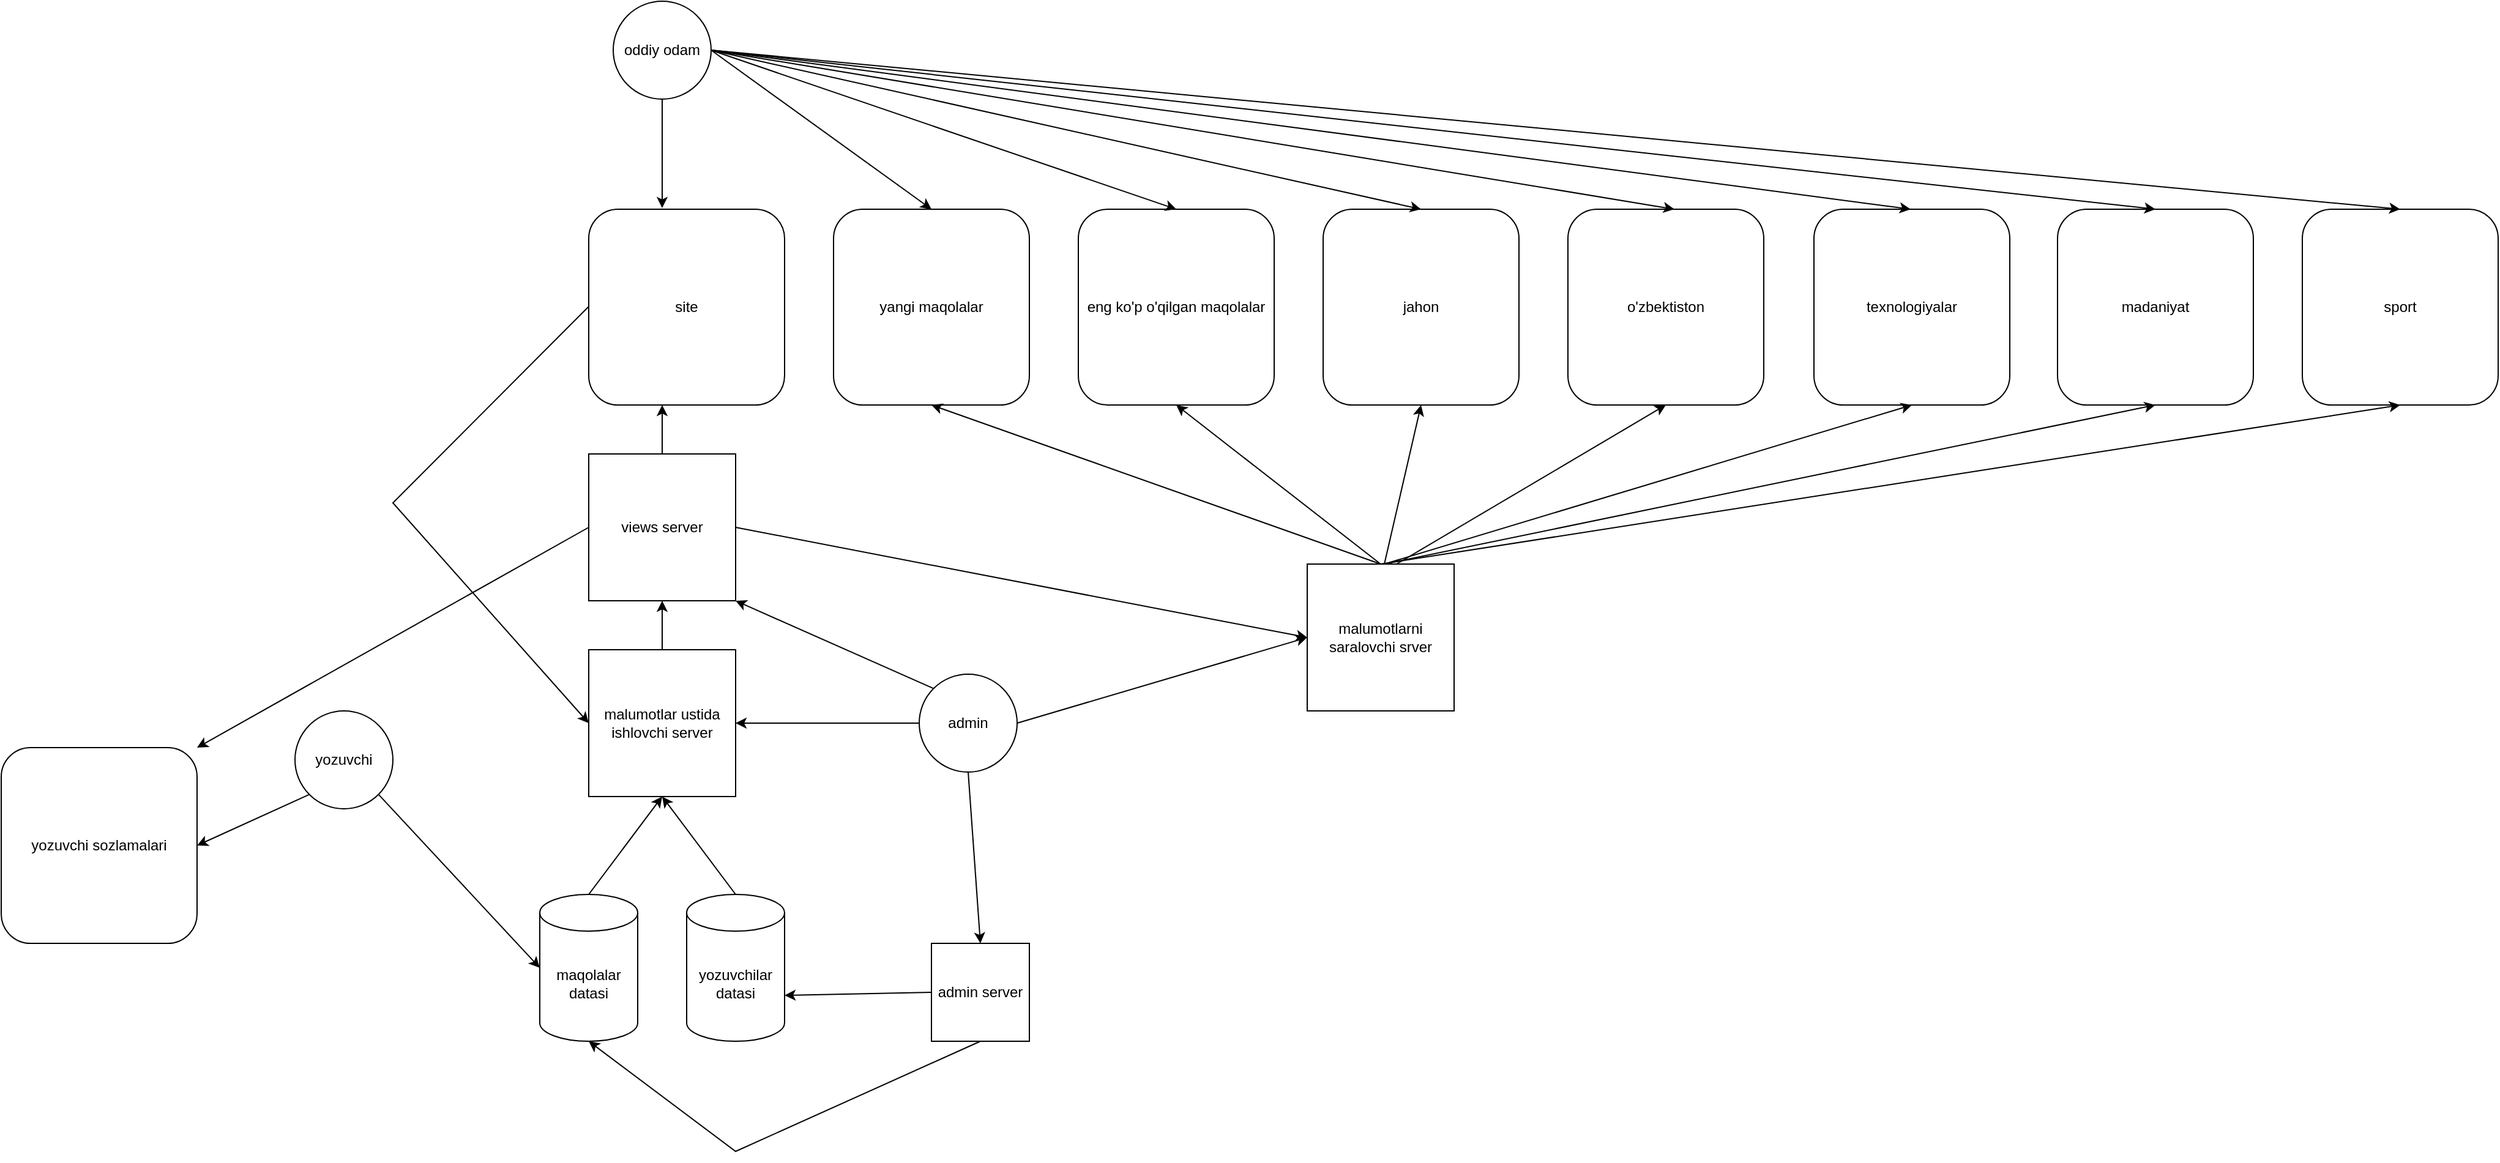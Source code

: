 <mxfile version="24.7.7">
  <diagram id="C5RBs43oDa-KdzZeNtuy" name="Page-1">
    <mxGraphModel dx="3827" dy="2783" grid="1" gridSize="10" guides="1" tooltips="1" connect="1" arrows="1" fold="1" page="1" pageScale="1" pageWidth="827" pageHeight="1169" math="0" shadow="0">
      <root>
        <mxCell id="WIyWlLk6GJQsqaUBKTNV-0" />
        <mxCell id="WIyWlLk6GJQsqaUBKTNV-1" parent="WIyWlLk6GJQsqaUBKTNV-0" />
        <mxCell id="60q1w9pdsrjlK-V5Ri4q-0" value="maqolalar datasi" style="shape=cylinder3;whiteSpace=wrap;html=1;boundedLbl=1;backgroundOutline=1;size=15;" vertex="1" parent="WIyWlLk6GJQsqaUBKTNV-1">
          <mxGeometry x="200" y="120" width="80" height="120" as="geometry" />
        </mxCell>
        <mxCell id="60q1w9pdsrjlK-V5Ri4q-1" value="yozuvchilar datasi" style="shape=cylinder3;whiteSpace=wrap;html=1;boundedLbl=1;backgroundOutline=1;size=15;" vertex="1" parent="WIyWlLk6GJQsqaUBKTNV-1">
          <mxGeometry x="320" y="120" width="80" height="120" as="geometry" />
        </mxCell>
        <mxCell id="60q1w9pdsrjlK-V5Ri4q-3" value="malumotlar ustida ishlovchi server" style="whiteSpace=wrap;html=1;aspect=fixed;" vertex="1" parent="WIyWlLk6GJQsqaUBKTNV-1">
          <mxGeometry x="240" y="-80" width="120" height="120" as="geometry" />
        </mxCell>
        <mxCell id="60q1w9pdsrjlK-V5Ri4q-4" value="" style="endArrow=classic;html=1;rounded=0;entryX=0.5;entryY=1;entryDx=0;entryDy=0;" edge="1" parent="WIyWlLk6GJQsqaUBKTNV-1" target="60q1w9pdsrjlK-V5Ri4q-3">
          <mxGeometry width="50" height="50" relative="1" as="geometry">
            <mxPoint x="240" y="120" as="sourcePoint" />
            <mxPoint x="290" y="70" as="targetPoint" />
          </mxGeometry>
        </mxCell>
        <mxCell id="60q1w9pdsrjlK-V5Ri4q-5" value="" style="endArrow=classic;html=1;rounded=0;entryX=0.5;entryY=1;entryDx=0;entryDy=0;exitX=0.5;exitY=0;exitDx=0;exitDy=0;exitPerimeter=0;" edge="1" parent="WIyWlLk6GJQsqaUBKTNV-1" source="60q1w9pdsrjlK-V5Ri4q-1" target="60q1w9pdsrjlK-V5Ri4q-3">
          <mxGeometry width="50" height="50" relative="1" as="geometry">
            <mxPoint x="430" y="100" as="sourcePoint" />
            <mxPoint x="480" y="50" as="targetPoint" />
          </mxGeometry>
        </mxCell>
        <mxCell id="60q1w9pdsrjlK-V5Ri4q-6" value="admin" style="ellipse;whiteSpace=wrap;html=1;aspect=fixed;" vertex="1" parent="WIyWlLk6GJQsqaUBKTNV-1">
          <mxGeometry x="510" y="-60" width="80" height="80" as="geometry" />
        </mxCell>
        <mxCell id="60q1w9pdsrjlK-V5Ri4q-7" value="" style="endArrow=classic;html=1;rounded=0;entryX=1;entryY=0.5;entryDx=0;entryDy=0;exitX=0;exitY=0.5;exitDx=0;exitDy=0;" edge="1" parent="WIyWlLk6GJQsqaUBKTNV-1" source="60q1w9pdsrjlK-V5Ri4q-6" target="60q1w9pdsrjlK-V5Ri4q-3">
          <mxGeometry width="50" height="50" relative="1" as="geometry">
            <mxPoint x="400" y="30" as="sourcePoint" />
            <mxPoint x="450" y="-20" as="targetPoint" />
          </mxGeometry>
        </mxCell>
        <mxCell id="60q1w9pdsrjlK-V5Ri4q-11" value="views server" style="whiteSpace=wrap;html=1;aspect=fixed;" vertex="1" parent="WIyWlLk6GJQsqaUBKTNV-1">
          <mxGeometry x="240" y="-240" width="120" height="120" as="geometry" />
        </mxCell>
        <mxCell id="60q1w9pdsrjlK-V5Ri4q-14" value="" style="endArrow=classic;html=1;rounded=0;entryX=0.5;entryY=1;entryDx=0;entryDy=0;exitX=0.5;exitY=0;exitDx=0;exitDy=0;" edge="1" parent="WIyWlLk6GJQsqaUBKTNV-1" source="60q1w9pdsrjlK-V5Ri4q-3" target="60q1w9pdsrjlK-V5Ri4q-11">
          <mxGeometry width="50" height="50" relative="1" as="geometry">
            <mxPoint x="300" y="-90" as="sourcePoint" />
            <mxPoint x="340" y="-130" as="targetPoint" />
          </mxGeometry>
        </mxCell>
        <mxCell id="60q1w9pdsrjlK-V5Ri4q-15" value="" style="endArrow=classic;html=1;rounded=0;" edge="1" parent="WIyWlLk6GJQsqaUBKTNV-1">
          <mxGeometry width="50" height="50" relative="1" as="geometry">
            <mxPoint x="300" y="-240" as="sourcePoint" />
            <mxPoint x="300" y="-280" as="targetPoint" />
          </mxGeometry>
        </mxCell>
        <mxCell id="60q1w9pdsrjlK-V5Ri4q-16" value="" style="endArrow=classic;html=1;rounded=0;entryX=1;entryY=0.5;entryDx=0;entryDy=0;exitX=0;exitY=0;exitDx=0;exitDy=0;" edge="1" parent="WIyWlLk6GJQsqaUBKTNV-1" source="60q1w9pdsrjlK-V5Ri4q-6">
          <mxGeometry width="50" height="50" relative="1" as="geometry">
            <mxPoint x="550" as="sourcePoint" />
            <mxPoint x="360" y="-120" as="targetPoint" />
          </mxGeometry>
        </mxCell>
        <mxCell id="60q1w9pdsrjlK-V5Ri4q-18" value="" style="endArrow=classic;html=1;rounded=0;entryX=0;entryY=0.5;entryDx=0;entryDy=0;exitX=0;exitY=0.5;exitDx=0;exitDy=0;" edge="1" parent="WIyWlLk6GJQsqaUBKTNV-1" target="60q1w9pdsrjlK-V5Ri4q-3">
          <mxGeometry width="50" height="50" relative="1" as="geometry">
            <mxPoint x="240" y="-360.5" as="sourcePoint" />
            <mxPoint x="150" y="-250" as="targetPoint" />
            <Array as="points">
              <mxPoint x="80" y="-200" />
            </Array>
          </mxGeometry>
        </mxCell>
        <mxCell id="60q1w9pdsrjlK-V5Ri4q-19" value="admin server" style="whiteSpace=wrap;html=1;aspect=fixed;" vertex="1" parent="WIyWlLk6GJQsqaUBKTNV-1">
          <mxGeometry x="520" y="160" width="80" height="80" as="geometry" />
        </mxCell>
        <mxCell id="60q1w9pdsrjlK-V5Ri4q-20" value="" style="endArrow=classic;html=1;rounded=0;entryX=1;entryY=0;entryDx=0;entryDy=82.5;entryPerimeter=0;exitX=0;exitY=0.5;exitDx=0;exitDy=0;" edge="1" parent="WIyWlLk6GJQsqaUBKTNV-1" source="60q1w9pdsrjlK-V5Ri4q-19" target="60q1w9pdsrjlK-V5Ri4q-1">
          <mxGeometry width="50" height="50" relative="1" as="geometry">
            <mxPoint x="470" y="110" as="sourcePoint" />
            <mxPoint x="520" y="60" as="targetPoint" />
          </mxGeometry>
        </mxCell>
        <mxCell id="60q1w9pdsrjlK-V5Ri4q-21" value="" style="endArrow=classic;html=1;rounded=0;entryX=0.5;entryY=1;entryDx=0;entryDy=0;entryPerimeter=0;exitX=0.5;exitY=1;exitDx=0;exitDy=0;" edge="1" parent="WIyWlLk6GJQsqaUBKTNV-1" source="60q1w9pdsrjlK-V5Ri4q-19" target="60q1w9pdsrjlK-V5Ri4q-0">
          <mxGeometry width="50" height="50" relative="1" as="geometry">
            <mxPoint x="480" y="430" as="sourcePoint" />
            <mxPoint x="440" y="340" as="targetPoint" />
            <Array as="points">
              <mxPoint x="360" y="330" />
            </Array>
          </mxGeometry>
        </mxCell>
        <mxCell id="60q1w9pdsrjlK-V5Ri4q-22" value="" style="endArrow=classic;html=1;rounded=0;entryX=0.5;entryY=0;entryDx=0;entryDy=0;exitX=0.5;exitY=1;exitDx=0;exitDy=0;" edge="1" parent="WIyWlLk6GJQsqaUBKTNV-1" source="60q1w9pdsrjlK-V5Ri4q-6" target="60q1w9pdsrjlK-V5Ri4q-19">
          <mxGeometry width="50" height="50" relative="1" as="geometry">
            <mxPoint x="670" y="120" as="sourcePoint" />
            <mxPoint x="720" y="70" as="targetPoint" />
          </mxGeometry>
        </mxCell>
        <mxCell id="60q1w9pdsrjlK-V5Ri4q-23" value="yozuvchi" style="ellipse;whiteSpace=wrap;html=1;aspect=fixed;" vertex="1" parent="WIyWlLk6GJQsqaUBKTNV-1">
          <mxGeometry y="-30" width="80" height="80" as="geometry" />
        </mxCell>
        <mxCell id="60q1w9pdsrjlK-V5Ri4q-24" value="oddiy odam" style="ellipse;whiteSpace=wrap;html=1;aspect=fixed;" vertex="1" parent="WIyWlLk6GJQsqaUBKTNV-1">
          <mxGeometry x="260" y="-610" width="80" height="80" as="geometry" />
        </mxCell>
        <mxCell id="60q1w9pdsrjlK-V5Ri4q-25" value="" style="endArrow=classic;html=1;rounded=0;entryX=0.5;entryY=0;entryDx=0;entryDy=0;exitX=0.5;exitY=1;exitDx=0;exitDy=0;" edge="1" parent="WIyWlLk6GJQsqaUBKTNV-1" source="60q1w9pdsrjlK-V5Ri4q-24">
          <mxGeometry width="50" height="50" relative="1" as="geometry">
            <mxPoint x="450" y="-510" as="sourcePoint" />
            <mxPoint x="300" y="-441.0" as="targetPoint" />
          </mxGeometry>
        </mxCell>
        <mxCell id="60q1w9pdsrjlK-V5Ri4q-26" value="" style="endArrow=classic;html=1;rounded=0;exitX=1;exitY=1;exitDx=0;exitDy=0;entryX=0;entryY=0.5;entryDx=0;entryDy=0;entryPerimeter=0;" edge="1" parent="WIyWlLk6GJQsqaUBKTNV-1" source="60q1w9pdsrjlK-V5Ri4q-23" target="60q1w9pdsrjlK-V5Ri4q-0">
          <mxGeometry width="50" height="50" relative="1" as="geometry">
            <mxPoint x="60" y="290" as="sourcePoint" />
            <mxPoint x="110" y="240" as="targetPoint" />
          </mxGeometry>
        </mxCell>
        <mxCell id="60q1w9pdsrjlK-V5Ri4q-29" value="" style="endArrow=classic;html=1;rounded=0;entryX=1;entryY=0.5;entryDx=0;entryDy=0;exitX=0;exitY=1;exitDx=0;exitDy=0;" edge="1" parent="WIyWlLk6GJQsqaUBKTNV-1" source="60q1w9pdsrjlK-V5Ri4q-23" target="60q1w9pdsrjlK-V5Ri4q-30">
          <mxGeometry width="50" height="50" relative="1" as="geometry">
            <mxPoint y="-18" as="sourcePoint" />
            <mxPoint x="-62" y="-125" as="targetPoint" />
          </mxGeometry>
        </mxCell>
        <mxCell id="60q1w9pdsrjlK-V5Ri4q-30" value="yozuvchi sozlamalari" style="rounded=1;whiteSpace=wrap;html=1;" vertex="1" parent="WIyWlLk6GJQsqaUBKTNV-1">
          <mxGeometry x="-240" width="160" height="160" as="geometry" />
        </mxCell>
        <mxCell id="60q1w9pdsrjlK-V5Ri4q-31" value="" style="endArrow=classic;html=1;rounded=0;exitX=0;exitY=0.5;exitDx=0;exitDy=0;entryX=1;entryY=0;entryDx=0;entryDy=0;" edge="1" parent="WIyWlLk6GJQsqaUBKTNV-1" source="60q1w9pdsrjlK-V5Ri4q-11" target="60q1w9pdsrjlK-V5Ri4q-30">
          <mxGeometry width="50" height="50" relative="1" as="geometry">
            <mxPoint x="-30" y="-120" as="sourcePoint" />
            <mxPoint x="20" y="-170" as="targetPoint" />
          </mxGeometry>
        </mxCell>
        <mxCell id="60q1w9pdsrjlK-V5Ri4q-32" value="site" style="rounded=1;whiteSpace=wrap;html=1;" vertex="1" parent="WIyWlLk6GJQsqaUBKTNV-1">
          <mxGeometry x="240" y="-440" width="160" height="160" as="geometry" />
        </mxCell>
        <mxCell id="60q1w9pdsrjlK-V5Ri4q-33" value="yangi maqolalar" style="rounded=1;whiteSpace=wrap;html=1;" vertex="1" parent="WIyWlLk6GJQsqaUBKTNV-1">
          <mxGeometry x="440" y="-440" width="160" height="160" as="geometry" />
        </mxCell>
        <mxCell id="60q1w9pdsrjlK-V5Ri4q-35" value="eng ko&#39;p o&#39;qilgan maqolalar" style="rounded=1;whiteSpace=wrap;html=1;" vertex="1" parent="WIyWlLk6GJQsqaUBKTNV-1">
          <mxGeometry x="640" y="-440" width="160" height="160" as="geometry" />
        </mxCell>
        <mxCell id="60q1w9pdsrjlK-V5Ri4q-36" value="jahon" style="rounded=1;whiteSpace=wrap;html=1;" vertex="1" parent="WIyWlLk6GJQsqaUBKTNV-1">
          <mxGeometry x="840" y="-440" width="160" height="160" as="geometry" />
        </mxCell>
        <mxCell id="60q1w9pdsrjlK-V5Ri4q-37" value="o&#39;zbektiston" style="rounded=1;whiteSpace=wrap;html=1;" vertex="1" parent="WIyWlLk6GJQsqaUBKTNV-1">
          <mxGeometry x="1040" y="-440" width="160" height="160" as="geometry" />
        </mxCell>
        <mxCell id="60q1w9pdsrjlK-V5Ri4q-38" value="texnologiyalar" style="rounded=1;whiteSpace=wrap;html=1;" vertex="1" parent="WIyWlLk6GJQsqaUBKTNV-1">
          <mxGeometry x="1241" y="-440" width="160" height="160" as="geometry" />
        </mxCell>
        <mxCell id="60q1w9pdsrjlK-V5Ri4q-39" value="sport" style="rounded=1;whiteSpace=wrap;html=1;" vertex="1" parent="WIyWlLk6GJQsqaUBKTNV-1">
          <mxGeometry x="1640" y="-440" width="160" height="160" as="geometry" />
        </mxCell>
        <mxCell id="60q1w9pdsrjlK-V5Ri4q-40" value="madaniyat" style="rounded=1;whiteSpace=wrap;html=1;" vertex="1" parent="WIyWlLk6GJQsqaUBKTNV-1">
          <mxGeometry x="1440" y="-440" width="160" height="160" as="geometry" />
        </mxCell>
        <mxCell id="60q1w9pdsrjlK-V5Ri4q-46" value="malumotlarni saralovchi srver" style="whiteSpace=wrap;html=1;aspect=fixed;" vertex="1" parent="WIyWlLk6GJQsqaUBKTNV-1">
          <mxGeometry x="827" y="-150" width="120" height="120" as="geometry" />
        </mxCell>
        <mxCell id="60q1w9pdsrjlK-V5Ri4q-47" value="" style="endArrow=classic;html=1;rounded=0;exitX=1;exitY=0.5;exitDx=0;exitDy=0;entryX=0;entryY=0.5;entryDx=0;entryDy=0;" edge="1" parent="WIyWlLk6GJQsqaUBKTNV-1" source="60q1w9pdsrjlK-V5Ri4q-11" target="60q1w9pdsrjlK-V5Ri4q-46">
          <mxGeometry width="50" height="50" relative="1" as="geometry">
            <mxPoint x="550" y="-100" as="sourcePoint" />
            <mxPoint x="600" y="-150" as="targetPoint" />
          </mxGeometry>
        </mxCell>
        <mxCell id="60q1w9pdsrjlK-V5Ri4q-48" value="" style="endArrow=classic;html=1;rounded=0;exitX=0.5;exitY=0;exitDx=0;exitDy=0;entryX=0.5;entryY=1;entryDx=0;entryDy=0;" edge="1" parent="WIyWlLk6GJQsqaUBKTNV-1" source="60q1w9pdsrjlK-V5Ri4q-46" target="60q1w9pdsrjlK-V5Ri4q-39">
          <mxGeometry width="50" height="50" relative="1" as="geometry">
            <mxPoint x="940" y="-150" as="sourcePoint" />
            <mxPoint x="990" y="-200" as="targetPoint" />
          </mxGeometry>
        </mxCell>
        <mxCell id="60q1w9pdsrjlK-V5Ri4q-49" value="" style="endArrow=classic;html=1;rounded=0;entryX=0.5;entryY=1;entryDx=0;entryDy=0;" edge="1" parent="WIyWlLk6GJQsqaUBKTNV-1" target="60q1w9pdsrjlK-V5Ri4q-40">
          <mxGeometry width="50" height="50" relative="1" as="geometry">
            <mxPoint x="890" y="-150" as="sourcePoint" />
            <mxPoint x="940" y="-200" as="targetPoint" />
          </mxGeometry>
        </mxCell>
        <mxCell id="60q1w9pdsrjlK-V5Ri4q-50" value="" style="endArrow=classic;html=1;rounded=0;entryX=0.5;entryY=1;entryDx=0;entryDy=0;" edge="1" parent="WIyWlLk6GJQsqaUBKTNV-1" target="60q1w9pdsrjlK-V5Ri4q-38">
          <mxGeometry width="50" height="50" relative="1" as="geometry">
            <mxPoint x="890" y="-150" as="sourcePoint" />
            <mxPoint x="940" y="-200" as="targetPoint" />
          </mxGeometry>
        </mxCell>
        <mxCell id="60q1w9pdsrjlK-V5Ri4q-51" value="" style="endArrow=classic;html=1;rounded=0;entryX=0.5;entryY=1;entryDx=0;entryDy=0;" edge="1" parent="WIyWlLk6GJQsqaUBKTNV-1" target="60q1w9pdsrjlK-V5Ri4q-37">
          <mxGeometry width="50" height="50" relative="1" as="geometry">
            <mxPoint x="900" y="-150" as="sourcePoint" />
            <mxPoint x="930" y="-200" as="targetPoint" />
          </mxGeometry>
        </mxCell>
        <mxCell id="60q1w9pdsrjlK-V5Ri4q-52" value="" style="endArrow=classic;html=1;rounded=0;entryX=0.5;entryY=1;entryDx=0;entryDy=0;" edge="1" parent="WIyWlLk6GJQsqaUBKTNV-1" target="60q1w9pdsrjlK-V5Ri4q-36">
          <mxGeometry width="50" height="50" relative="1" as="geometry">
            <mxPoint x="890" y="-150" as="sourcePoint" />
            <mxPoint x="950" y="-200" as="targetPoint" />
          </mxGeometry>
        </mxCell>
        <mxCell id="60q1w9pdsrjlK-V5Ri4q-53" value="" style="endArrow=classic;html=1;rounded=0;exitX=0.5;exitY=0;exitDx=0;exitDy=0;entryX=0.5;entryY=1;entryDx=0;entryDy=0;" edge="1" parent="WIyWlLk6GJQsqaUBKTNV-1" source="60q1w9pdsrjlK-V5Ri4q-46" target="60q1w9pdsrjlK-V5Ri4q-35">
          <mxGeometry width="50" height="50" relative="1" as="geometry">
            <mxPoint x="770" y="-180" as="sourcePoint" />
            <mxPoint x="820" y="-230" as="targetPoint" />
          </mxGeometry>
        </mxCell>
        <mxCell id="60q1w9pdsrjlK-V5Ri4q-54" value="" style="endArrow=classic;html=1;rounded=0;exitX=0.5;exitY=0;exitDx=0;exitDy=0;entryX=0.5;entryY=1;entryDx=0;entryDy=0;" edge="1" parent="WIyWlLk6GJQsqaUBKTNV-1" source="60q1w9pdsrjlK-V5Ri4q-46" target="60q1w9pdsrjlK-V5Ri4q-33">
          <mxGeometry width="50" height="50" relative="1" as="geometry">
            <mxPoint x="550" y="-180" as="sourcePoint" />
            <mxPoint x="600" y="-230" as="targetPoint" />
          </mxGeometry>
        </mxCell>
        <mxCell id="60q1w9pdsrjlK-V5Ri4q-55" value="" style="endArrow=classic;html=1;rounded=0;exitX=1;exitY=0.5;exitDx=0;exitDy=0;entryX=0;entryY=0.5;entryDx=0;entryDy=0;" edge="1" parent="WIyWlLk6GJQsqaUBKTNV-1" source="60q1w9pdsrjlK-V5Ri4q-6" target="60q1w9pdsrjlK-V5Ri4q-46">
          <mxGeometry width="50" height="50" relative="1" as="geometry">
            <mxPoint x="800" y="90" as="sourcePoint" />
            <mxPoint x="850" y="40" as="targetPoint" />
          </mxGeometry>
        </mxCell>
        <mxCell id="60q1w9pdsrjlK-V5Ri4q-56" value="" style="endArrow=classic;html=1;rounded=0;entryX=0.5;entryY=0;entryDx=0;entryDy=0;exitX=1;exitY=0.5;exitDx=0;exitDy=0;" edge="1" parent="WIyWlLk6GJQsqaUBKTNV-1" source="60q1w9pdsrjlK-V5Ri4q-24" target="60q1w9pdsrjlK-V5Ri4q-33">
          <mxGeometry width="50" height="50" relative="1" as="geometry">
            <mxPoint x="470" y="-560" as="sourcePoint" />
            <mxPoint x="520" y="-610" as="targetPoint" />
          </mxGeometry>
        </mxCell>
        <mxCell id="60q1w9pdsrjlK-V5Ri4q-57" value="" style="endArrow=classic;html=1;rounded=0;entryX=0.5;entryY=0;entryDx=0;entryDy=0;exitX=1;exitY=0.5;exitDx=0;exitDy=0;" edge="1" parent="WIyWlLk6GJQsqaUBKTNV-1" source="60q1w9pdsrjlK-V5Ri4q-24" target="60q1w9pdsrjlK-V5Ri4q-39">
          <mxGeometry width="50" height="50" relative="1" as="geometry">
            <mxPoint x="1540" y="-610" as="sourcePoint" />
            <mxPoint x="1720" y="-480" as="targetPoint" />
          </mxGeometry>
        </mxCell>
        <mxCell id="60q1w9pdsrjlK-V5Ri4q-58" value="" style="endArrow=classic;html=1;rounded=0;exitX=1;exitY=0.5;exitDx=0;exitDy=0;" edge="1" parent="WIyWlLk6GJQsqaUBKTNV-1" source="60q1w9pdsrjlK-V5Ri4q-24">
          <mxGeometry width="50" height="50" relative="1" as="geometry">
            <mxPoint x="1350" y="-570" as="sourcePoint" />
            <mxPoint x="1520" y="-440" as="targetPoint" />
          </mxGeometry>
        </mxCell>
        <mxCell id="60q1w9pdsrjlK-V5Ri4q-59" value="" style="endArrow=classic;html=1;rounded=0;entryX=0.5;entryY=0;entryDx=0;entryDy=0;exitX=1;exitY=0.5;exitDx=0;exitDy=0;" edge="1" parent="WIyWlLk6GJQsqaUBKTNV-1" source="60q1w9pdsrjlK-V5Ri4q-24">
          <mxGeometry width="50" height="50" relative="1" as="geometry">
            <mxPoint x="1140" y="-570" as="sourcePoint" />
            <mxPoint x="1320" y="-440" as="targetPoint" />
          </mxGeometry>
        </mxCell>
        <mxCell id="60q1w9pdsrjlK-V5Ri4q-60" value="" style="endArrow=classic;html=1;rounded=0;entryX=0.5;entryY=0;entryDx=0;entryDy=0;" edge="1" parent="WIyWlLk6GJQsqaUBKTNV-1">
          <mxGeometry width="50" height="50" relative="1" as="geometry">
            <mxPoint x="340" y="-570" as="sourcePoint" />
            <mxPoint x="1127" y="-440" as="targetPoint" />
          </mxGeometry>
        </mxCell>
        <mxCell id="60q1w9pdsrjlK-V5Ri4q-61" value="" style="endArrow=classic;html=1;rounded=0;entryX=0.5;entryY=0;entryDx=0;entryDy=0;exitX=1;exitY=0.5;exitDx=0;exitDy=0;" edge="1" parent="WIyWlLk6GJQsqaUBKTNV-1" source="60q1w9pdsrjlK-V5Ri4q-24" target="60q1w9pdsrjlK-V5Ri4q-36">
          <mxGeometry width="50" height="50" relative="1" as="geometry">
            <mxPoint x="350" y="-560" as="sourcePoint" />
            <mxPoint x="1137" y="-430" as="targetPoint" />
          </mxGeometry>
        </mxCell>
        <mxCell id="60q1w9pdsrjlK-V5Ri4q-62" value="" style="endArrow=classic;html=1;rounded=0;entryX=0.5;entryY=0;entryDx=0;entryDy=0;exitX=1;exitY=0.5;exitDx=0;exitDy=0;" edge="1" parent="WIyWlLk6GJQsqaUBKTNV-1" source="60q1w9pdsrjlK-V5Ri4q-24" target="60q1w9pdsrjlK-V5Ri4q-35">
          <mxGeometry width="50" height="50" relative="1" as="geometry">
            <mxPoint x="470" y="-690" as="sourcePoint" />
            <mxPoint x="520" y="-740" as="targetPoint" />
          </mxGeometry>
        </mxCell>
      </root>
    </mxGraphModel>
  </diagram>
</mxfile>
